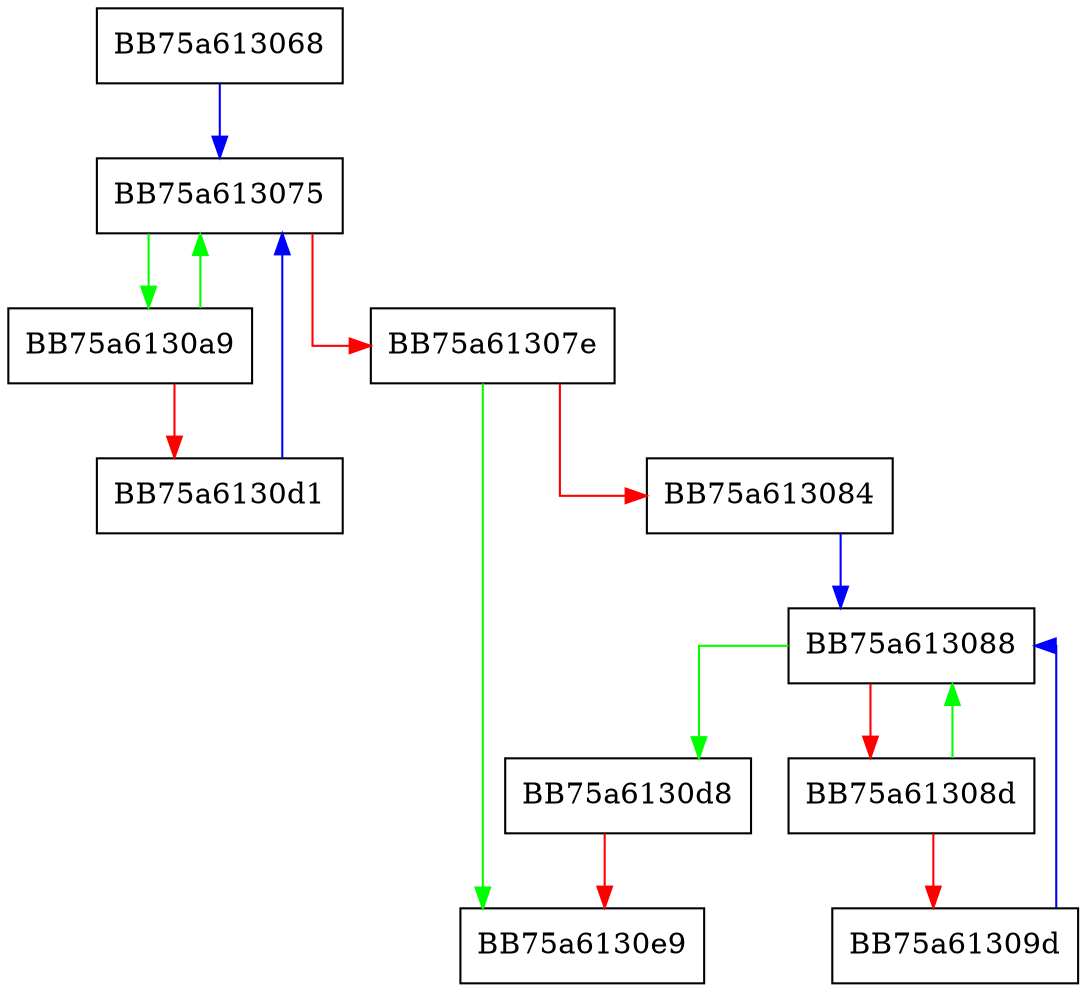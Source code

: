 digraph _Tidy {
  node [shape="box"];
  graph [splines=ortho];
  BB75a613068 -> BB75a613075 [color="blue"];
  BB75a613075 -> BB75a6130a9 [color="green"];
  BB75a613075 -> BB75a61307e [color="red"];
  BB75a61307e -> BB75a6130e9 [color="green"];
  BB75a61307e -> BB75a613084 [color="red"];
  BB75a613084 -> BB75a613088 [color="blue"];
  BB75a613088 -> BB75a6130d8 [color="green"];
  BB75a613088 -> BB75a61308d [color="red"];
  BB75a61308d -> BB75a613088 [color="green"];
  BB75a61308d -> BB75a61309d [color="red"];
  BB75a61309d -> BB75a613088 [color="blue"];
  BB75a6130a9 -> BB75a613075 [color="green"];
  BB75a6130a9 -> BB75a6130d1 [color="red"];
  BB75a6130d1 -> BB75a613075 [color="blue"];
  BB75a6130d8 -> BB75a6130e9 [color="red"];
}